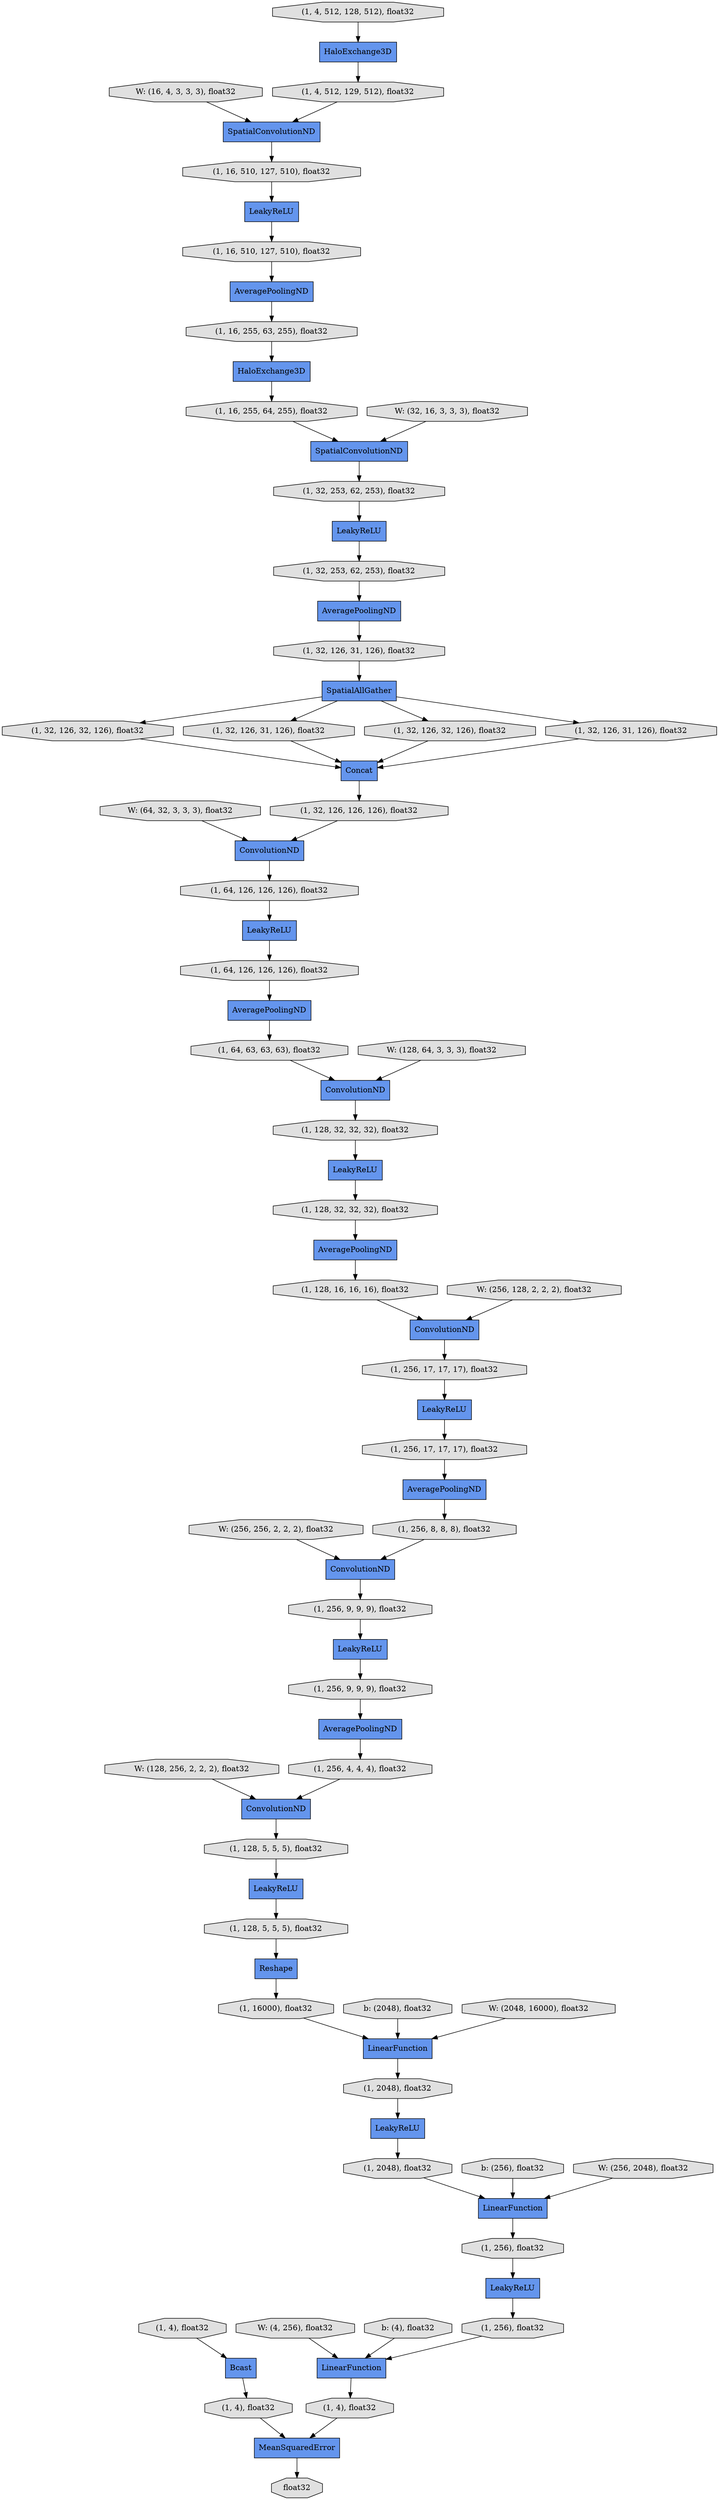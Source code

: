 digraph graphname{rankdir=TB;47153736024336 [label="LeakyReLU",shape="record",fillcolor="#6495ED",style="filled"];47153736024400 [label="(1, 128, 5, 5, 5), float32",shape="octagon",fillcolor="#E0E0E0",style="filled"];47153736024848 [label="LinearFunction",shape="record",fillcolor="#6495ED",style="filled"];47153436640208 [label="LeakyReLU",shape="record",fillcolor="#6495ED",style="filled"];47153736025360 [label="(1, 16000), float32",shape="octagon",fillcolor="#E0E0E0",style="filled"];47153736025872 [label="(1, 2048), float32",shape="octagon",fillcolor="#E0E0E0",style="filled"];47153736026000 [label="(1, 2048), float32",shape="octagon",fillcolor="#E0E0E0",style="filled"];47153736026128 [label="LinearFunction",shape="record",fillcolor="#6495ED",style="filled"];47153736026512 [label="(1, 256), float32",shape="octagon",fillcolor="#E0E0E0",style="filled"];47153419389328 [label="HaloExchange3D",shape="record",fillcolor="#6495ED",style="filled"];47153736026576 [label="MeanSquaredError",shape="record",fillcolor="#6495ED",style="filled"];47153736026704 [label="(1, 256), float32",shape="octagon",fillcolor="#E0E0E0",style="filled"];47153736027280 [label="(1, 4), float32",shape="octagon",fillcolor="#E0E0E0",style="filled"];47153736027408 [label="float32",shape="octagon",fillcolor="#E0E0E0",style="filled"];47153596526672 [label="b: (256), float32",shape="octagon",fillcolor="#E0E0E0",style="filled"];47153736011920 [label="(1, 64, 63, 63, 63), float32",shape="octagon",fillcolor="#E0E0E0",style="filled"];47153596420240 [label="Bcast",shape="record",fillcolor="#6495ED",style="filled"];47153735962832 [label="(1, 16, 255, 64, 255), float32",shape="octagon",fillcolor="#E0E0E0",style="filled"];47153596420368 [label="W: (16, 4, 3, 3, 3), float32",shape="octagon",fillcolor="#E0E0E0",style="filled"];47153596526992 [label="W: (4, 256), float32",shape="octagon",fillcolor="#E0E0E0",style="filled"];47153735963088 [label="(1, 32, 126, 32, 126), float32",shape="octagon",fillcolor="#E0E0E0",style="filled"];47153736012368 [label="(1, 128, 32, 32, 32), float32",shape="octagon",fillcolor="#E0E0E0",style="filled"];47153735963216 [label="Concat",shape="record",fillcolor="#6495ED",style="filled"];47153596420752 [label="b: (2048), float32",shape="octagon",fillcolor="#E0E0E0",style="filled"];47153735963280 [label="(1, 32, 253, 62, 253), float32",shape="octagon",fillcolor="#E0E0E0",style="filled"];47153596527312 [label="b: (4), float32",shape="octagon",fillcolor="#E0E0E0",style="filled"];47153736012624 [label="ConvolutionND",shape="record",fillcolor="#6495ED",style="filled"];47153596420944 [label="W: (32, 16, 3, 3, 3), float32",shape="octagon",fillcolor="#E0E0E0",style="filled"];47153735856976 [label="(1, 4), float32",shape="octagon",fillcolor="#E0E0E0",style="filled"];47153736012688 [label="(1, 128, 32, 32, 32), float32",shape="octagon",fillcolor="#E0E0E0",style="filled"];47153735963536 [label="SpatialAllGather",shape="record",fillcolor="#6495ED",style="filled"];47153735857040 [label="LeakyReLU",shape="record",fillcolor="#6495ED",style="filled"];47153735963600 [label="(1, 32, 253, 62, 253), float32",shape="octagon",fillcolor="#E0E0E0",style="filled"];47153735857104 [label="SpatialConvolutionND",shape="record",fillcolor="#6495ED",style="filled"];47153735857232 [label="(1, 16, 510, 127, 510), float32",shape="octagon",fillcolor="#E0E0E0",style="filled"];47153736013008 [label="AveragePoolingND",shape="record",fillcolor="#6495ED",style="filled"];47153735963856 [label="ConvolutionND",shape="record",fillcolor="#6495ED",style="filled"];47153596421328 [label="W: (64, 32, 3, 3, 3), float32",shape="octagon",fillcolor="#E0E0E0",style="filled"];47153736013072 [label="(1, 128, 16, 16, 16), float32",shape="octagon",fillcolor="#E0E0E0",style="filled"];47153735963920 [label="(1, 32, 126, 31, 126), float32",shape="octagon",fillcolor="#E0E0E0",style="filled"];47153735857424 [label="(1, 4, 512, 128, 512), float32",shape="octagon",fillcolor="#E0E0E0",style="filled"];47153735857552 [label="Reshape",shape="record",fillcolor="#6495ED",style="filled"];47153736013200 [label="ConvolutionND",shape="record",fillcolor="#6495ED",style="filled"];47153735964112 [label="LeakyReLU",shape="record",fillcolor="#6495ED",style="filled"];47153596421712 [label="W: (128, 64, 3, 3, 3), float32",shape="octagon",fillcolor="#E0E0E0",style="filled"];47153735857872 [label="(1, 4), float32",shape="octagon",fillcolor="#E0E0E0",style="filled"];47153736013520 [label="(1, 256, 17, 17, 17), float32",shape="octagon",fillcolor="#E0E0E0",style="filled"];47153735964560 [label="(1, 32, 126, 31, 126), float32",shape="octagon",fillcolor="#E0E0E0",style="filled"];47153736013776 [label="LeakyReLU",shape="record",fillcolor="#6495ED",style="filled"];47153596422096 [label="W: (256, 128, 2, 2, 2), float32",shape="octagon",fillcolor="#E0E0E0",style="filled"];47153735858128 [label="(1, 4, 512, 129, 512), float32",shape="octagon",fillcolor="#E0E0E0",style="filled"];47153736013840 [label="(1, 256, 17, 17, 17), float32",shape="octagon",fillcolor="#E0E0E0",style="filled"];47153735858192 [label="AveragePoolingND",shape="record",fillcolor="#6495ED",style="filled"];47153735858448 [label="AveragePoolingND",shape="record",fillcolor="#6495ED",style="filled"];47153736014160 [label="AveragePoolingND",shape="record",fillcolor="#6495ED",style="filled"];47153596422480 [label="W: (256, 256, 2, 2, 2), float32",shape="octagon",fillcolor="#E0E0E0",style="filled"];47153736014224 [label="(1, 256, 8, 8, 8), float32",shape="octagon",fillcolor="#E0E0E0",style="filled"];47153735858640 [label="SpatialConvolutionND",shape="record",fillcolor="#6495ED",style="filled"];47153736014352 [label="ConvolutionND",shape="record",fillcolor="#6495ED",style="filled"];47153735965200 [label="(1, 32, 126, 32, 126), float32",shape="octagon",fillcolor="#E0E0E0",style="filled"];47153596422864 [label="W: (128, 256, 2, 2, 2), float32",shape="octagon",fillcolor="#E0E0E0",style="filled"];47153736014672 [label="(1, 256, 9, 9, 9), float32",shape="octagon",fillcolor="#E0E0E0",style="filled"];47153735965520 [label="(1, 32, 126, 31, 126), float32",shape="octagon",fillcolor="#E0E0E0",style="filled"];47153735859088 [label="HaloExchange3D",shape="record",fillcolor="#6495ED",style="filled"];47153735965648 [label="AveragePoolingND",shape="record",fillcolor="#6495ED",style="filled"];47153735965712 [label="ConvolutionND",shape="record",fillcolor="#6495ED",style="filled"];47153596423248 [label="W: (2048, 16000), float32",shape="octagon",fillcolor="#E0E0E0",style="filled"];47153736014928 [label="LeakyReLU",shape="record",fillcolor="#6495ED",style="filled"];47153735965776 [label="(1, 32, 126, 126, 126), float32",shape="octagon",fillcolor="#E0E0E0",style="filled"];47153736014992 [label="(1, 256, 9, 9, 9), float32",shape="octagon",fillcolor="#E0E0E0",style="filled"];47153735859344 [label="(1, 16, 510, 127, 510), float32",shape="octagon",fillcolor="#E0E0E0",style="filled"];47153735859472 [label="LeakyReLU",shape="record",fillcolor="#6495ED",style="filled"];47153735966032 [label="AveragePoolingND",shape="record",fillcolor="#6495ED",style="filled"];47153735859536 [label="(1, 16, 255, 63, 255), float32",shape="octagon",fillcolor="#E0E0E0",style="filled"];47153735966096 [label="(1, 64, 126, 126, 126), float32",shape="octagon",fillcolor="#E0E0E0",style="filled"];47153736015312 [label="LeakyReLU",shape="record",fillcolor="#6495ED",style="filled"];47153736015376 [label="(1, 256, 4, 4, 4), float32",shape="octagon",fillcolor="#E0E0E0",style="filled"];47153735966352 [label="LeakyReLU",shape="record",fillcolor="#6495ED",style="filled"];47153596423888 [label="W: (256, 2048), float32",shape="octagon",fillcolor="#E0E0E0",style="filled"];47153736015568 [label="LinearFunction",shape="record",fillcolor="#6495ED",style="filled"];47153735966416 [label="(1, 64, 126, 126, 126), float32",shape="octagon",fillcolor="#E0E0E0",style="filled"];47153736015824 [label="(1, 128, 5, 5, 5), float32",shape="octagon",fillcolor="#E0E0E0",style="filled"];47153736026576 -> 47153736027408;47153736014160 -> 47153736015376;47153736013072 -> 47153736012624;47153735963600 -> 47153735858192;47153735859088 -> 47153735962832;47153736014352 -> 47153736015824;47153736024336 -> 47153736026704;47153596420752 -> 47153736015568;47153736024400 -> 47153735857552;47153596526672 -> 47153736024848;47153736025872 -> 47153736015312;47153736013776 -> 47153736014992;47153735965648 -> 47153736011920;47153735964112 -> 47153736013840;47153735962832 -> 47153735858640;47153736011920 -> 47153735965712;47153596423888 -> 47153736024848;47153735857232 -> 47153735857040;47153736012624 -> 47153736013520;47153735963088 -> 47153735963216;47153735857104 -> 47153735857232;47153596422864 -> 47153736014352;47153735966096 -> 47153436640208;47153735963536 -> 47153735963088;47153735857552 -> 47153736025360;47153736014992 -> 47153736014160;47153596423248 -> 47153736015568;47153736013200 -> 47153736014672;47153596527312 -> 47153736026128;47153735963216 -> 47153735965776;47153736013840 -> 47153736013008;47153736026128 -> 47153736027280;47153436640208 -> 47153735966416;47153735963280 -> 47153735859472;47153596422480 -> 47153736013200;47153735859472 -> 47153735963600;47153735963920 -> 47153735963536;47153736025360 -> 47153736015568;47153736026704 -> 47153736026128;47153596421712 -> 47153735965712;47153596422096 -> 47153736012624;47153735963536 -> 47153735964560;47153735858192 -> 47153735963920;47153735965712 -> 47153736012368;47153736013520 -> 47153735964112;47153735857424 -> 47153419389328;47153419389328 -> 47153735858128;47153736026000 -> 47153736024848;47153736013008 -> 47153736014224;47153596420368 -> 47153735857104;47153735965200 -> 47153735963216;47153736014224 -> 47153736013200;47153596420944 -> 47153735858640;47153736015568 -> 47153736025872;47153736014928 -> 47153736024400;47153736015824 -> 47153736014928;47153735858448 -> 47153735859536;47153735856976 -> 47153596420240;47153736012688 -> 47153735966032;47153736015376 -> 47153736014352;47153736027280 -> 47153736026576;47153735963536 -> 47153735965200;47153736026512 -> 47153736024336;47153735858640 -> 47153735963280;47153735966416 -> 47153735965648;47153735966032 -> 47153736013072;47153736012368 -> 47153735966352;47153596421328 -> 47153735963856;47153735964560 -> 47153735963216;47153735965776 -> 47153735963856;47153735857872 -> 47153736026576;47153596526992 -> 47153736026128;47153735963536 -> 47153735965520;47153735963856 -> 47153735966096;47153736014672 -> 47153736013776;47153736024848 -> 47153736026512;47153735965520 -> 47153735963216;47153736015312 -> 47153736026000;47153735859536 -> 47153735859088;47153596420240 -> 47153735857872;47153735966352 -> 47153736012688;47153735857040 -> 47153735859344;47153735858128 -> 47153735857104;47153735859344 -> 47153735858448;}